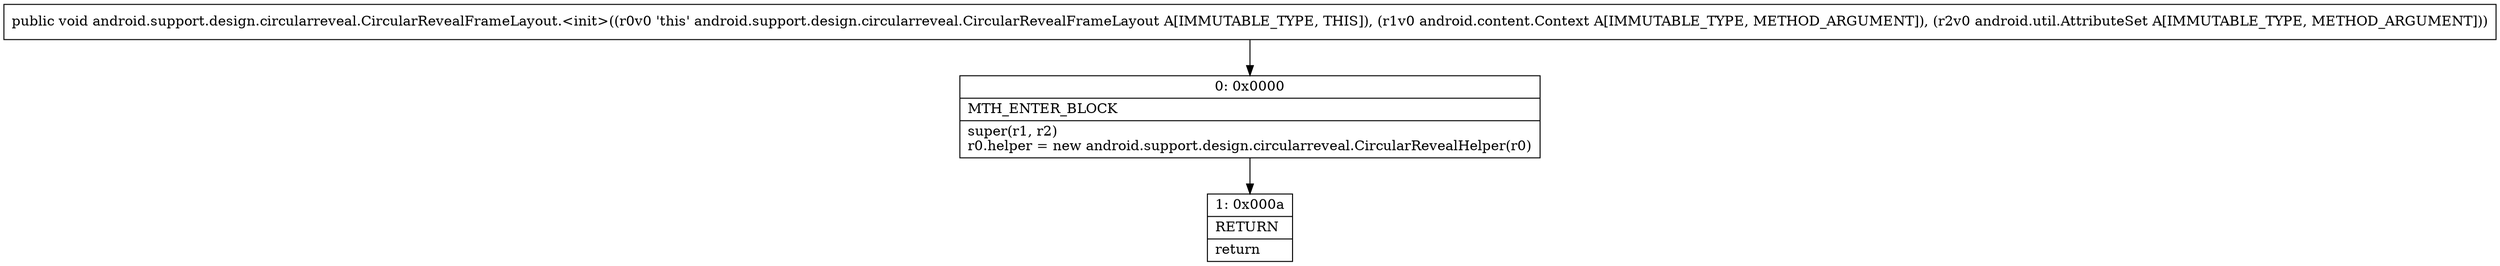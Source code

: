 digraph "CFG forandroid.support.design.circularreveal.CircularRevealFrameLayout.\<init\>(Landroid\/content\/Context;Landroid\/util\/AttributeSet;)V" {
Node_0 [shape=record,label="{0\:\ 0x0000|MTH_ENTER_BLOCK\l|super(r1, r2)\lr0.helper = new android.support.design.circularreveal.CircularRevealHelper(r0)\l}"];
Node_1 [shape=record,label="{1\:\ 0x000a|RETURN\l|return\l}"];
MethodNode[shape=record,label="{public void android.support.design.circularreveal.CircularRevealFrameLayout.\<init\>((r0v0 'this' android.support.design.circularreveal.CircularRevealFrameLayout A[IMMUTABLE_TYPE, THIS]), (r1v0 android.content.Context A[IMMUTABLE_TYPE, METHOD_ARGUMENT]), (r2v0 android.util.AttributeSet A[IMMUTABLE_TYPE, METHOD_ARGUMENT])) }"];
MethodNode -> Node_0;
Node_0 -> Node_1;
}

